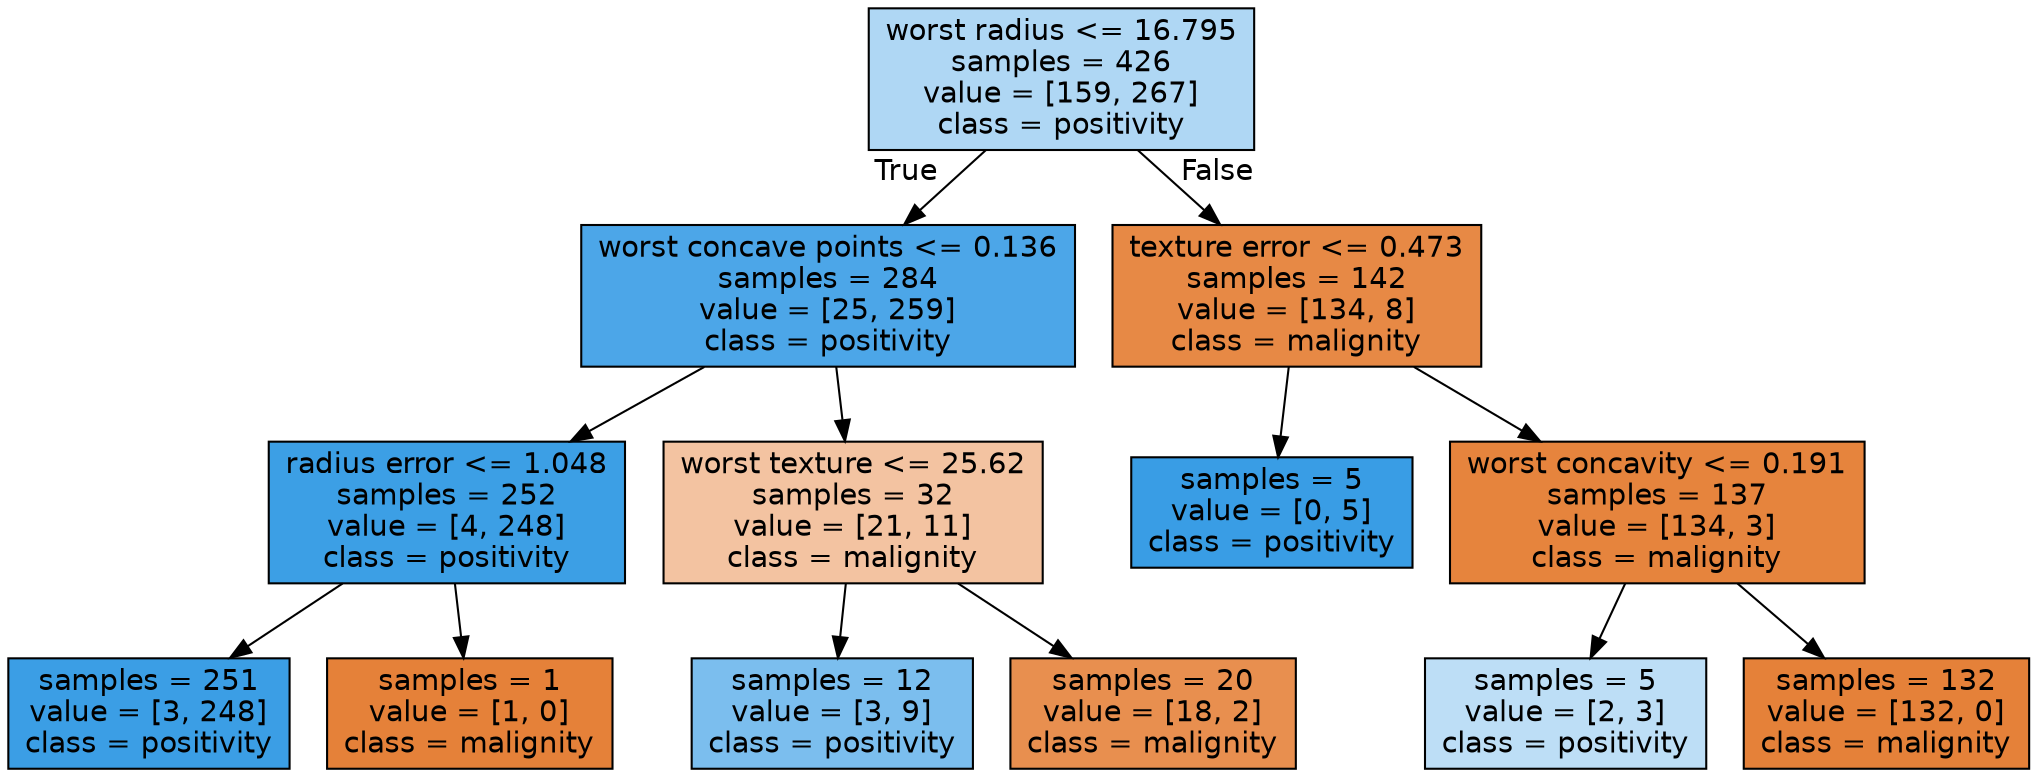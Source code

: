 digraph Tree {
node [shape=box, style="filled", color="black", fontname="helvetica"] ;
edge [fontname="helvetica"] ;
0 [label="worst radius <= 16.795\nsamples = 426\nvalue = [159, 267]\nclass = positivity", fillcolor="#afd7f4"] ;
1 [label="worst concave points <= 0.136\nsamples = 284\nvalue = [25, 259]\nclass = positivity", fillcolor="#4ca6e8"] ;
0 -> 1 [labeldistance=2.5, labelangle=45, headlabel="True"] ;
2 [label="radius error <= 1.048\nsamples = 252\nvalue = [4, 248]\nclass = positivity", fillcolor="#3c9fe5"] ;
1 -> 2 ;
3 [label="samples = 251\nvalue = [3, 248]\nclass = positivity", fillcolor="#3b9ee5"] ;
2 -> 3 ;
4 [label="samples = 1\nvalue = [1, 0]\nclass = malignity", fillcolor="#e58139"] ;
2 -> 4 ;
5 [label="worst texture <= 25.62\nsamples = 32\nvalue = [21, 11]\nclass = malignity", fillcolor="#f3c3a1"] ;
1 -> 5 ;
6 [label="samples = 12\nvalue = [3, 9]\nclass = positivity", fillcolor="#7bbeee"] ;
5 -> 6 ;
7 [label="samples = 20\nvalue = [18, 2]\nclass = malignity", fillcolor="#e88f4f"] ;
5 -> 7 ;
8 [label="texture error <= 0.473\nsamples = 142\nvalue = [134, 8]\nclass = malignity", fillcolor="#e78945"] ;
0 -> 8 [labeldistance=2.5, labelangle=-45, headlabel="False"] ;
9 [label="samples = 5\nvalue = [0, 5]\nclass = positivity", fillcolor="#399de5"] ;
8 -> 9 ;
10 [label="worst concavity <= 0.191\nsamples = 137\nvalue = [134, 3]\nclass = malignity", fillcolor="#e6843d"] ;
8 -> 10 ;
11 [label="samples = 5\nvalue = [2, 3]\nclass = positivity", fillcolor="#bddef6"] ;
10 -> 11 ;
12 [label="samples = 132\nvalue = [132, 0]\nclass = malignity", fillcolor="#e58139"] ;
10 -> 12 ;
}